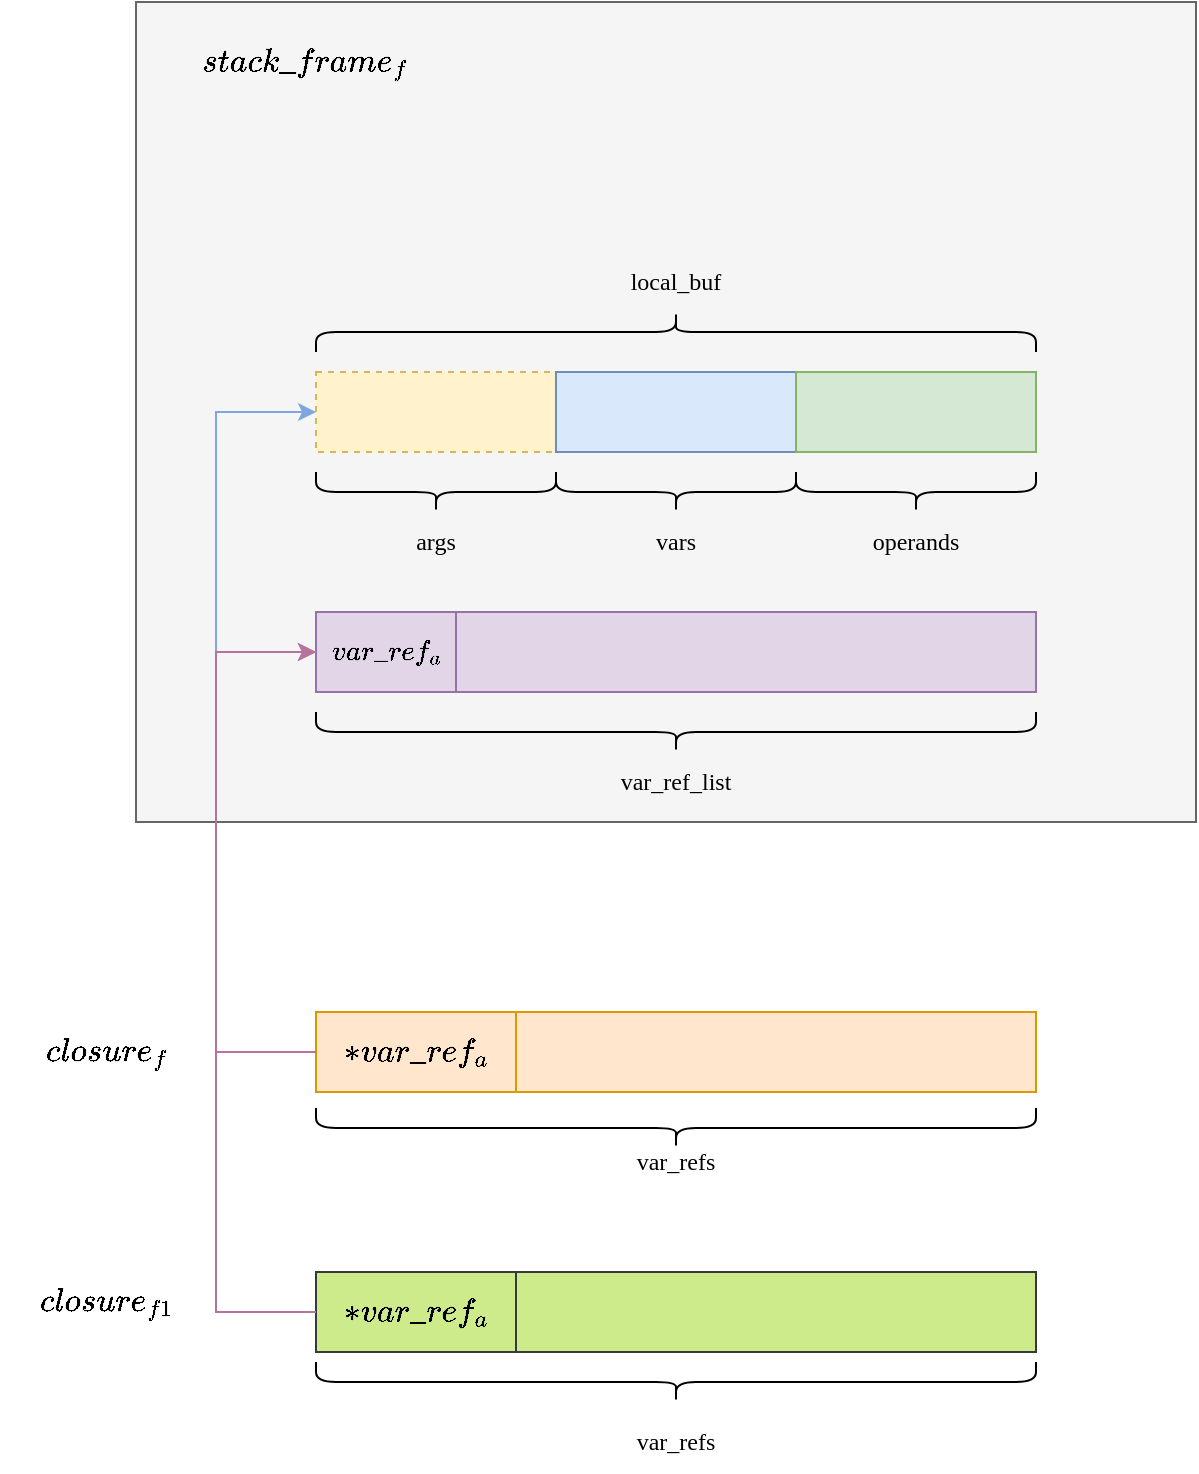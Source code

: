 <mxfile version="21.2.8" type="device">
  <diagram name="Page-1" id="ZR_54UsUvtrRMmP2e5DB">
    <mxGraphModel dx="1114" dy="894" grid="1" gridSize="10" guides="1" tooltips="1" connect="1" arrows="1" fold="1" page="1" pageScale="1" pageWidth="850" pageHeight="1100" math="1" shadow="0">
      <root>
        <mxCell id="0" />
        <mxCell id="1" parent="0" />
        <mxCell id="JTAQmoYXdliBM9zxk4BZ-1" value="" style="rounded=0;whiteSpace=wrap;html=1;fillColor=#f5f5f5;fontColor=#333333;strokeColor=#666666;" vertex="1" parent="1">
          <mxGeometry x="190" y="105" width="530" height="410" as="geometry" />
        </mxCell>
        <mxCell id="JTAQmoYXdliBM9zxk4BZ-2" value="" style="rounded=0;whiteSpace=wrap;html=1;fillColor=#fff2cc;strokeColor=#d6b656;dashed=1;" vertex="1" parent="1">
          <mxGeometry x="280" y="290" width="120" height="40" as="geometry" />
        </mxCell>
        <mxCell id="JTAQmoYXdliBM9zxk4BZ-3" value="" style="rounded=0;whiteSpace=wrap;html=1;fillColor=#dae8fc;strokeColor=#6c8ebf;" vertex="1" parent="1">
          <mxGeometry x="400" y="290" width="120" height="40" as="geometry" />
        </mxCell>
        <mxCell id="JTAQmoYXdliBM9zxk4BZ-4" value="" style="rounded=0;whiteSpace=wrap;html=1;fillColor=#d5e8d4;strokeColor=#82b366;" vertex="1" parent="1">
          <mxGeometry x="520" y="290" width="120" height="40" as="geometry" />
        </mxCell>
        <mxCell id="JTAQmoYXdliBM9zxk4BZ-5" value="" style="shape=curlyBracket;whiteSpace=wrap;html=1;rounded=1;flipH=1;rotation=90;" vertex="1" parent="1">
          <mxGeometry x="330" y="290" width="20" height="120" as="geometry" />
        </mxCell>
        <mxCell id="JTAQmoYXdliBM9zxk4BZ-6" value="" style="shape=curlyBracket;whiteSpace=wrap;html=1;rounded=1;flipH=1;rotation=90;" vertex="1" parent="1">
          <mxGeometry x="450" y="290" width="20" height="120" as="geometry" />
        </mxCell>
        <mxCell id="JTAQmoYXdliBM9zxk4BZ-7" value="" style="shape=curlyBracket;whiteSpace=wrap;html=1;rounded=1;flipH=1;rotation=90;" vertex="1" parent="1">
          <mxGeometry x="570" y="290" width="20" height="120" as="geometry" />
        </mxCell>
        <mxCell id="JTAQmoYXdliBM9zxk4BZ-8" value="args" style="text;html=1;strokeColor=none;fillColor=none;align=center;verticalAlign=middle;whiteSpace=wrap;rounded=0;fontFamily=SF Mono;" vertex="1" parent="1">
          <mxGeometry x="310" y="360" width="60" height="30" as="geometry" />
        </mxCell>
        <mxCell id="JTAQmoYXdliBM9zxk4BZ-9" value="vars" style="text;html=1;strokeColor=none;fillColor=none;align=center;verticalAlign=middle;whiteSpace=wrap;rounded=0;fontFamily=SF Mono;" vertex="1" parent="1">
          <mxGeometry x="430" y="360" width="60" height="30" as="geometry" />
        </mxCell>
        <mxCell id="JTAQmoYXdliBM9zxk4BZ-10" value="operands" style="text;html=1;strokeColor=none;fillColor=none;align=center;verticalAlign=middle;whiteSpace=wrap;rounded=0;fontFamily=SF Mono;" vertex="1" parent="1">
          <mxGeometry x="550" y="360" width="60" height="30" as="geometry" />
        </mxCell>
        <mxCell id="JTAQmoYXdliBM9zxk4BZ-11" value="" style="shape=curlyBracket;whiteSpace=wrap;html=1;rounded=1;flipH=1;rotation=-90;" vertex="1" parent="1">
          <mxGeometry x="450" y="90" width="20" height="360" as="geometry" />
        </mxCell>
        <mxCell id="JTAQmoYXdliBM9zxk4BZ-12" value="local_buf" style="text;html=1;strokeColor=none;fillColor=none;align=center;verticalAlign=middle;whiteSpace=wrap;rounded=0;fontFamily=SF Mono;" vertex="1" parent="1">
          <mxGeometry x="430" y="230" width="60" height="30" as="geometry" />
        </mxCell>
        <mxCell id="JTAQmoYXdliBM9zxk4BZ-13" value="" style="rounded=0;whiteSpace=wrap;html=1;fillColor=#ffe6cc;strokeColor=#d79b00;" vertex="1" parent="1">
          <mxGeometry x="280" y="610" width="360" height="40" as="geometry" />
        </mxCell>
        <mxCell id="JTAQmoYXdliBM9zxk4BZ-14" value="" style="shape=curlyBracket;whiteSpace=wrap;html=1;rounded=1;flipH=1;rotation=90;" vertex="1" parent="1">
          <mxGeometry x="450" y="488" width="20" height="360" as="geometry" />
        </mxCell>
        <mxCell id="JTAQmoYXdliBM9zxk4BZ-15" value="var_refs" style="text;html=1;strokeColor=none;fillColor=none;align=center;verticalAlign=middle;whiteSpace=wrap;rounded=0;fontFamily=SF Mono;" vertex="1" parent="1">
          <mxGeometry x="430" y="670" width="60" height="30" as="geometry" />
        </mxCell>
        <mxCell id="JTAQmoYXdliBM9zxk4BZ-16" value="&lt;font style=&quot;font-size: 14px;&quot;&gt;$$stack\_frame_{f}$$&lt;/font&gt;" style="text;html=1;strokeColor=none;fillColor=none;align=center;verticalAlign=middle;whiteSpace=wrap;rounded=0;" vertex="1" parent="1">
          <mxGeometry x="230" y="120" width="90" height="30" as="geometry" />
        </mxCell>
        <mxCell id="JTAQmoYXdliBM9zxk4BZ-17" value="" style="rounded=0;whiteSpace=wrap;html=1;fillColor=#e1d5e7;strokeColor=#9673a6;" vertex="1" parent="1">
          <mxGeometry x="280" y="410" width="360" height="40" as="geometry" />
        </mxCell>
        <mxCell id="JTAQmoYXdliBM9zxk4BZ-18" value="" style="shape=curlyBracket;whiteSpace=wrap;html=1;rounded=1;flipH=1;rotation=90;" vertex="1" parent="1">
          <mxGeometry x="450" y="290" width="20" height="360" as="geometry" />
        </mxCell>
        <mxCell id="JTAQmoYXdliBM9zxk4BZ-19" value="var_ref_list" style="text;html=1;strokeColor=none;fillColor=none;align=center;verticalAlign=middle;whiteSpace=wrap;rounded=0;fontFamily=SF Mono;" vertex="1" parent="1">
          <mxGeometry x="430" y="480" width="60" height="30" as="geometry" />
        </mxCell>
        <mxCell id="JTAQmoYXdliBM9zxk4BZ-20" value="&lt;font style=&quot;font-size: 14px;&quot;&gt;$$closure_{f}$$&lt;/font&gt;" style="text;html=1;strokeColor=none;fillColor=none;align=center;verticalAlign=middle;whiteSpace=wrap;rounded=0;" vertex="1" parent="1">
          <mxGeometry x="130" y="615" width="90" height="30" as="geometry" />
        </mxCell>
        <mxCell id="JTAQmoYXdliBM9zxk4BZ-21" value="" style="rounded=0;whiteSpace=wrap;html=1;fillColor=#cdeb8b;strokeColor=#36393d;" vertex="1" parent="1">
          <mxGeometry x="280" y="740" width="360" height="40" as="geometry" />
        </mxCell>
        <mxCell id="JTAQmoYXdliBM9zxk4BZ-22" value="&lt;font style=&quot;font-size: 14px;&quot;&gt;$$closure_{f1}$$&lt;/font&gt;" style="text;html=1;strokeColor=none;fillColor=none;align=center;verticalAlign=middle;whiteSpace=wrap;rounded=0;" vertex="1" parent="1">
          <mxGeometry x="130" y="740" width="90" height="30" as="geometry" />
        </mxCell>
        <mxCell id="JTAQmoYXdliBM9zxk4BZ-23" value="$$*var\_ref_{a}$$" style="rounded=0;whiteSpace=wrap;html=1;fontSize=14;fillColor=#cdeb8b;strokeColor=#36393d;" vertex="1" parent="1">
          <mxGeometry x="280" y="740" width="100" height="40" as="geometry" />
        </mxCell>
        <mxCell id="JTAQmoYXdliBM9zxk4BZ-29" value="$$var\_ref_{a}$$" style="rounded=0;whiteSpace=wrap;html=1;fillColor=#e1d5e7;strokeColor=#9673a6;" vertex="1" parent="1">
          <mxGeometry x="280" y="410" width="70" height="40" as="geometry" />
        </mxCell>
        <mxCell id="JTAQmoYXdliBM9zxk4BZ-30" value="" style="shape=curlyBracket;whiteSpace=wrap;html=1;rounded=1;flipH=1;rotation=90;" vertex="1" parent="1">
          <mxGeometry x="450" y="615" width="20" height="360" as="geometry" />
        </mxCell>
        <mxCell id="JTAQmoYXdliBM9zxk4BZ-31" value="var_refs" style="text;html=1;strokeColor=none;fillColor=none;align=center;verticalAlign=middle;whiteSpace=wrap;rounded=0;fontFamily=SF Mono;" vertex="1" parent="1">
          <mxGeometry x="430" y="810" width="60" height="30" as="geometry" />
        </mxCell>
        <mxCell id="JTAQmoYXdliBM9zxk4BZ-32" value="" style="endArrow=classic;html=1;rounded=0;exitX=0;exitY=0.5;exitDx=0;exitDy=0;entryX=0;entryY=0.5;entryDx=0;entryDy=0;strokeColor=#7EA6E0;" edge="1" parent="1" source="JTAQmoYXdliBM9zxk4BZ-29" target="JTAQmoYXdliBM9zxk4BZ-2">
          <mxGeometry width="50" height="50" relative="1" as="geometry">
            <mxPoint x="400" y="480" as="sourcePoint" />
            <mxPoint x="450" y="430" as="targetPoint" />
            <Array as="points">
              <mxPoint x="230" y="430" />
              <mxPoint x="230" y="310" />
            </Array>
          </mxGeometry>
        </mxCell>
        <mxCell id="JTAQmoYXdliBM9zxk4BZ-33" value="$$*var\_ref_{a}$$" style="rounded=0;whiteSpace=wrap;html=1;fontSize=14;fillColor=#ffe6cc;strokeColor=#d79b00;" vertex="1" parent="1">
          <mxGeometry x="280" y="610" width="100" height="40" as="geometry" />
        </mxCell>
        <mxCell id="JTAQmoYXdliBM9zxk4BZ-34" value="" style="endArrow=classic;html=1;rounded=0;exitX=0;exitY=0.5;exitDx=0;exitDy=0;entryX=0;entryY=0.5;entryDx=0;entryDy=0;strokeColor=#B5739D;" edge="1" parent="1" source="JTAQmoYXdliBM9zxk4BZ-33" target="JTAQmoYXdliBM9zxk4BZ-29">
          <mxGeometry width="50" height="50" relative="1" as="geometry">
            <mxPoint x="400" y="480" as="sourcePoint" />
            <mxPoint x="450" y="430" as="targetPoint" />
            <Array as="points">
              <mxPoint x="230" y="630" />
              <mxPoint x="230" y="430" />
            </Array>
          </mxGeometry>
        </mxCell>
        <mxCell id="JTAQmoYXdliBM9zxk4BZ-35" value="" style="endArrow=classic;html=1;rounded=0;exitX=0;exitY=0.5;exitDx=0;exitDy=0;entryX=0;entryY=0.5;entryDx=0;entryDy=0;strokeColor=#B5739D;" edge="1" parent="1" source="JTAQmoYXdliBM9zxk4BZ-23" target="JTAQmoYXdliBM9zxk4BZ-29">
          <mxGeometry width="50" height="50" relative="1" as="geometry">
            <mxPoint x="400" y="480" as="sourcePoint" />
            <mxPoint x="450" y="430" as="targetPoint" />
            <Array as="points">
              <mxPoint x="230" y="760" />
              <mxPoint x="230" y="430" />
            </Array>
          </mxGeometry>
        </mxCell>
      </root>
    </mxGraphModel>
  </diagram>
</mxfile>
